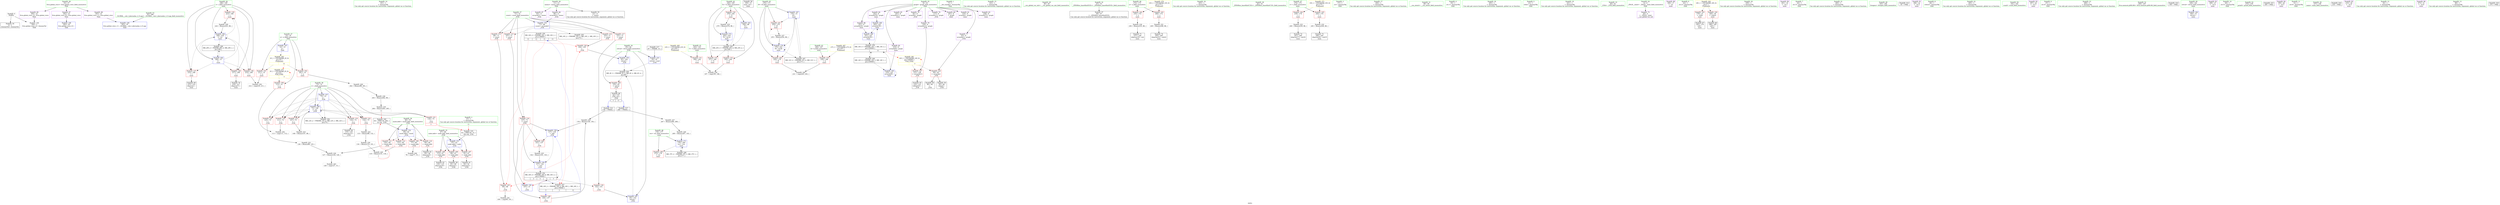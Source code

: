 digraph "SVFG" {
	label="SVFG";

	Node0x55883df28690 [shape=record,color=grey,label="{NodeID: 0\nNullPtr}"];
	Node0x55883df28690 -> Node0x55883df44750[style=solid];
	Node0x55883df28690 -> Node0x55883df4a720[style=solid];
	Node0x55883df5f0e0 [shape=record,color=yellow,style=double,label="{NodeID: 263\n2V_1 = ENCHI(MR_2V_0)\npts\{16 \}\nFun[main]|{|<s2>11}}"];
	Node0x55883df5f0e0 -> Node0x55883df43600[style=dashed];
	Node0x55883df5f0e0 -> Node0x55883df436d0[style=dashed];
	Node0x55883df5f0e0:s2 -> Node0x55883df60370[style=dashed,color=red];
	Node0x55883df43230 [shape=record,color=purple,label="{NodeID: 97\n302\<--33\nllvm.global_ctors_0\<--llvm.global_ctors\nGlob }"];
	Node0x55883df43230 -> Node0x55883df4a520[style=solid];
	Node0x55883df41560 [shape=record,color=green,label="{NodeID: 14\n101\<--1\n\<--dummyObj\nCan only get source location for instruction, argument, global var or function.}"];
	Node0x55883df43e20 [shape=record,color=red,label="{NodeID: 111\n124\<--69\n\<--mask.addr\n_Z1fii\n}"];
	Node0x55883df43e20 -> Node0x55883df50010[style=solid];
	Node0x55883df42000 [shape=record,color=green,label="{NodeID: 28\n33\<--37\nllvm.global_ctors\<--llvm.global_ctors_field_insensitive\nGlob }"];
	Node0x55883df42000 -> Node0x55883df43230[style=solid];
	Node0x55883df42000 -> Node0x55883df43330[style=solid];
	Node0x55883df42000 -> Node0x55883df43430[style=solid];
	Node0x55883df49240 [shape=record,color=red,label="{NodeID: 125\n99\<--98\n\<--\n_Z1fii\n}"];
	Node0x55883df49240 -> Node0x55883df51990[style=solid];
	Node0x55883df42c80 [shape=record,color=green,label="{NodeID: 42\n164\<--165\nTi\<--Ti_field_insensitive\nmain\n}"];
	Node0x55883df42c80 -> Node0x55883df497f0[style=solid];
	Node0x55883df42c80 -> Node0x55883df498c0[style=solid];
	Node0x55883df42c80 -> Node0x55883df49990[style=solid];
	Node0x55883df42c80 -> Node0x55883df4b1e0[style=solid];
	Node0x55883df42c80 -> Node0x55883df4b930[style=solid];
	Node0x55883df4fd10 [shape=record,color=grey,label="{NodeID: 222\n133 = Binary(88, 132, )\n}"];
	Node0x55883df4fd10 -> Node0x55883df50910[style=solid];
	Node0x55883df49da0 [shape=record,color=red,label="{NodeID: 139\n223\<--168\n\<--i\nmain\n}"];
	Node0x55883df49da0 -> Node0x55883df50790[style=solid];
	Node0x55883df44950 [shape=record,color=black,label="{NodeID: 56\n159\<--15\nmain_ret\<--\nmain\n}"];
	Node0x55883df6e9f0 [shape=record,color=black,label="{NodeID: 319\n63 = PHI(130, 15, )\n0th arg _Z1fii }"];
	Node0x55883df6e9f0 -> Node0x55883df4a820[style=solid];
	Node0x55883df51210 [shape=record,color=grey,label="{NodeID: 236\n263 = Binary(262, 88, )\n}"];
	Node0x55883df51210 -> Node0x55883df51090[style=solid];
	Node0x55883df4a9c0 [shape=record,color=blue,label="{NodeID: 153\n65\<--87\nretval\<--cond\n_Z1fii\n}"];
	Node0x55883df4a9c0 -> Node0x55883df5bdc0[style=dashed];
	Node0x55883df454e0 [shape=record,color=black,label="{NodeID: 70\n218\<--217\nidxprom7\<--\nmain\n}"];
	Node0x55883df5a9c0 [shape=record,color=black,label="{NodeID: 250\nMR_16V_2 = PHI(MR_16V_3, MR_16V_1, )\npts\{130000 \}\n|{<s0>11|<s1>11|<s2>11|<s3>11}}"];
	Node0x55883df5a9c0:s0 -> Node0x55883df49240[style=dashed,color=red];
	Node0x55883df5a9c0:s1 -> Node0x55883df49310[style=dashed,color=red];
	Node0x55883df5a9c0:s2 -> Node0x55883df4ac30[style=dashed,color=red];
	Node0x55883df5a9c0:s3 -> Node0x55883df5ccc0[style=dashed,color=red];
	Node0x55883df4b520 [shape=record,color=blue,label="{NodeID: 167\n170\<--15\ni9\<--\nmain\n}"];
	Node0x55883df4b520 -> Node0x55883df49e70[style=dashed];
	Node0x55883df4b520 -> Node0x55883df49f40[style=dashed];
	Node0x55883df4b520 -> Node0x55883df4b790[style=dashed];
	Node0x55883df4b520 -> Node0x55883df59ac0[style=dashed];
	Node0x55883df46040 [shape=record,color=purple,label="{NodeID: 84\n242\<--8\narrayidx18\<--graph\nmain\n}"];
	Node0x55883df46040 -> Node0x55883df4b5f0[style=solid];
	Node0x55883df28960 [shape=record,color=green,label="{NodeID: 1\n7\<--1\n__dso_handle\<--dummyObj\nGlob }"];
	Node0x55883df43330 [shape=record,color=purple,label="{NodeID: 98\n303\<--33\nllvm.global_ctors_1\<--llvm.global_ctors\nGlob }"];
	Node0x55883df43330 -> Node0x55883df4a620[style=solid];
	Node0x55883df415f0 [shape=record,color=green,label="{NodeID: 15\n143\<--1\n\<--dummyObj\nCan only get source location for instruction, argument, global var or function.}"];
	Node0x55883df43ef0 [shape=record,color=red,label="{NodeID: 112\n131\<--69\n\<--mask.addr\n_Z1fii\n}"];
	Node0x55883df43ef0 -> Node0x55883df4fa10[style=solid];
	Node0x55883df420d0 [shape=record,color=green,label="{NodeID: 29\n38\<--39\n__cxx_global_var_init\<--__cxx_global_var_init_field_insensitive\n}"];
	Node0x55883df49310 [shape=record,color=red,label="{NodeID: 126\n104\<--103\n\<--\n_Z1fii\n}"];
	Node0x55883df49310 -> Node0x55883df4ab60[style=solid];
	Node0x55883df42d50 [shape=record,color=green,label="{NodeID: 43\n166\<--167\nk\<--k_field_insensitive\nmain\n}"];
	Node0x55883df42d50 -> Node0x55883df49a60[style=solid];
	Node0x55883df4fe90 [shape=record,color=grey,label="{NodeID: 223\n148 = Binary(147, 88, )\n}"];
	Node0x55883df4fe90 -> Node0x55883df4af70[style=solid];
	Node0x55883df49e70 [shape=record,color=red,label="{NodeID: 140\n229\<--170\n\<--i9\nmain\n}"];
	Node0x55883df49e70 -> Node0x55883df51810[style=solid];
	Node0x55883df44a20 [shape=record,color=black,label="{NodeID: 57\n46\<--47\n\<--_ZNSt8ios_base4InitD1Ev\nCan only get source location for instruction, argument, global var or function.}"];
	Node0x55883df6ecf0 [shape=record,color=black,label="{NodeID: 320\n64 = PHI(135, 264, )\n1st arg _Z1fii }"];
	Node0x55883df6ecf0 -> Node0x55883df4a8f0[style=solid];
	Node0x55883df51390 [shape=record,color=grey,label="{NodeID: 237\n255 = Binary(254, 88, )\n}"];
	Node0x55883df51390 -> Node0x55883df4b790[style=solid];
	Node0x55883df4aa90 [shape=record,color=blue,label="{NodeID: 154\n71\<--96\ncount\<--arrayidx5\n_Z1fii\n}"];
	Node0x55883df4aa90 -> Node0x55883df43fc0[style=dashed];
	Node0x55883df4aa90 -> Node0x55883df44090[style=dashed];
	Node0x55883df4aa90 -> Node0x55883df48a20[style=dashed];
	Node0x55883df4aa90 -> Node0x55883df48af0[style=dashed];
	Node0x55883df4aa90 -> Node0x55883df48bc0[style=dashed];
	Node0x55883df4aa90 -> Node0x55883df5c2c0[style=dashed];
	Node0x55883df455b0 [shape=record,color=black,label="{NodeID: 71\n237\<--236\nidxprom14\<--sub\nmain\n}"];
	Node0x55883df4b5f0 [shape=record,color=blue,label="{NodeID: 168\n242\<--221\narrayidx18\<--\nmain\n}"];
	Node0x55883df4b5f0 -> Node0x55883df4b6c0[style=dashed];
	Node0x55883df46110 [shape=record,color=purple,label="{NodeID: 85\n247\<--8\narrayidx21\<--graph\nmain\n}"];
	Node0x55883df289f0 [shape=record,color=green,label="{NodeID: 2\n15\<--1\n\<--dummyObj\nCan only get source location for instruction, argument, global var or function.|{<s0>11}}"];
	Node0x55883df289f0:s0 -> Node0x55883df6e9f0[style=solid,color=red];
	Node0x55883df5f2a0 [shape=record,color=yellow,style=double,label="{NodeID: 265\n23V_1 = ENCHI(MR_23V_0)\npts\{163 \}\nFun[main]}"];
	Node0x55883df5f2a0 -> Node0x55883df49720[style=dashed];
	Node0x55883df43430 [shape=record,color=purple,label="{NodeID: 99\n304\<--33\nllvm.global_ctors_2\<--llvm.global_ctors\nGlob }"];
	Node0x55883df43430 -> Node0x55883df4a720[style=solid];
	Node0x55883df41680 [shape=record,color=green,label="{NodeID: 16\n203\<--1\n\<--dummyObj\nCan only get source location for instruction, argument, global var or function.}"];
	Node0x55883df43fc0 [shape=record,color=red,label="{NodeID: 113\n98\<--71\n\<--count\n_Z1fii\n}"];
	Node0x55883df43fc0 -> Node0x55883df49240[style=solid];
	Node0x55883df421d0 [shape=record,color=green,label="{NodeID: 30\n42\<--43\n_ZNSt8ios_base4InitC1Ev\<--_ZNSt8ios_base4InitC1Ev_field_insensitive\n}"];
	Node0x55883df493e0 [shape=record,color=red,label="{NodeID: 127\n121\<--120\n\<--arrayidx13\n_Z1fii\n}"];
	Node0x55883df493e0 -> Node0x55883df450d0[style=solid];
	Node0x55883df42e20 [shape=record,color=green,label="{NodeID: 44\n168\<--169\ni\<--i_field_insensitive\nmain\n}"];
	Node0x55883df42e20 -> Node0x55883df49b30[style=solid];
	Node0x55883df42e20 -> Node0x55883df49c00[style=solid];
	Node0x55883df42e20 -> Node0x55883df49cd0[style=solid];
	Node0x55883df42e20 -> Node0x55883df49da0[style=solid];
	Node0x55883df42e20 -> Node0x55883df4b2b0[style=solid];
	Node0x55883df42e20 -> Node0x55883df4b450[style=solid];
	Node0x55883df50010 [shape=record,color=grey,label="{NodeID: 224\n127 = Binary(124, 126, )\n}"];
	Node0x55883df50010 -> Node0x55883df51c90[style=solid];
	Node0x55883df49f40 [shape=record,color=red,label="{NodeID: 141\n254\<--170\n\<--i9\nmain\n}"];
	Node0x55883df49f40 -> Node0x55883df51390[style=solid];
	Node0x55883df44b20 [shape=record,color=black,label="{NodeID: 58\n81\<--80\nidxprom\<--\n_Z1fii\n}"];
	Node0x55883df51510 [shape=record,color=grey,label="{NodeID: 238\n212 = cmp(210, 211, )\n}"];
	Node0x55883df4ab60 [shape=record,color=blue,label="{NodeID: 155\n65\<--104\nretval\<--\n_Z1fii\n}"];
	Node0x55883df4ab60 -> Node0x55883df5bdc0[style=dashed];
	Node0x55883df45680 [shape=record,color=black,label="{NodeID: 72\n241\<--240\nidxprom17\<--sub16\nmain\n}"];
	Node0x55883df5b3c0 [shape=record,color=black,label="{NodeID: 252\nMR_16V_4 = PHI(MR_16V_8, MR_16V_3, )\npts\{130000 \}\n|{|<s3>3|<s4>3|<s5>3|<s6>3}}"];
	Node0x55883df5b3c0 -> Node0x55883df49650[style=dashed];
	Node0x55883df5b3c0 -> Node0x55883df5b3c0[style=dashed];
	Node0x55883df5b3c0 -> Node0x55883df5ccc0[style=dashed];
	Node0x55883df5b3c0:s3 -> Node0x55883df49240[style=dashed,color=red];
	Node0x55883df5b3c0:s4 -> Node0x55883df49310[style=dashed,color=red];
	Node0x55883df5b3c0:s5 -> Node0x55883df4ac30[style=dashed,color=red];
	Node0x55883df5b3c0:s6 -> Node0x55883df5ccc0[style=dashed,color=red];
	Node0x55883df4b6c0 [shape=record,color=blue,label="{NodeID: 169\n251\<--221\narrayidx24\<--\nmain\n}"];
	Node0x55883df4b6c0 -> Node0x55883df5d6c0[style=dashed];
	Node0x55883df461e0 [shape=record,color=purple,label="{NodeID: 86\n251\<--8\narrayidx24\<--graph\nmain\n}"];
	Node0x55883df461e0 -> Node0x55883df4b6c0[style=solid];
	Node0x55883df28e00 [shape=record,color=green,label="{NodeID: 3\n17\<--1\n.str\<--dummyObj\nGlob }"];
	Node0x55883df43530 [shape=record,color=red,label="{NodeID: 100\n112\<--14\n\<--n\n_Z1fii\n}"];
	Node0x55883df43530 -> Node0x55883df51b10[style=solid];
	Node0x55883df41710 [shape=record,color=green,label="{NodeID: 17\n204\<--1\n\<--dummyObj\nCan only get source location for instruction, argument, global var or function.}"];
	Node0x55883df44090 [shape=record,color=red,label="{NodeID: 114\n103\<--71\n\<--count\n_Z1fii\n}"];
	Node0x55883df44090 -> Node0x55883df49310[style=solid];
	Node0x55883df422d0 [shape=record,color=green,label="{NodeID: 31\n48\<--49\n__cxa_atexit\<--__cxa_atexit_field_insensitive\n}"];
	Node0x55883df494b0 [shape=record,color=red,label="{NodeID: 128\n138\<--137\n\<--\n_Z1fii\n}"];
	Node0x55883df494b0 -> Node0x55883df4f710[style=solid];
	Node0x55883df42ef0 [shape=record,color=green,label="{NodeID: 45\n170\<--171\ni9\<--i9_field_insensitive\nmain\n}"];
	Node0x55883df42ef0 -> Node0x55883df49e70[style=solid];
	Node0x55883df42ef0 -> Node0x55883df49f40[style=solid];
	Node0x55883df42ef0 -> Node0x55883df4b520[style=solid];
	Node0x55883df42ef0 -> Node0x55883df4b790[style=solid];
	Node0x55883df50190 [shape=record,color=grey,label="{NodeID: 225\n142 = Binary(141, 143, )\n}"];
	Node0x55883df50190 -> Node0x55883df4aea0[style=solid];
	Node0x55883df4a010 [shape=record,color=red,label="{NodeID: 142\n235\<--172\n\<--u\nmain\n}"];
	Node0x55883df4a010 -> Node0x55883df50f10[style=solid];
	Node0x55883df44bf0 [shape=record,color=black,label="{NodeID: 59\n85\<--84\ntobool\<--\n_Z1fii\n}"];
	Node0x55883df51690 [shape=record,color=grey,label="{NodeID: 239\n197 = cmp(195, 196, )\n}"];
	Node0x55883df4ac30 [shape=record,color=blue,label="{NodeID: 156\n107\<--15\n\<--\n_Z1fii\n}"];
	Node0x55883df4ac30 -> Node0x55883df5b3c0[style=dashed];
	Node0x55883df45750 [shape=record,color=black,label="{NodeID: 73\n246\<--245\nidxprom20\<--sub19\nmain\n}"];
	Node0x55883df4b790 [shape=record,color=blue,label="{NodeID: 170\n170\<--255\ni9\<--inc26\nmain\n}"];
	Node0x55883df4b790 -> Node0x55883df49e70[style=dashed];
	Node0x55883df4b790 -> Node0x55883df49f40[style=dashed];
	Node0x55883df4b790 -> Node0x55883df4b790[style=dashed];
	Node0x55883df4b790 -> Node0x55883df59ac0[style=dashed];
	Node0x55883df462b0 [shape=record,color=purple,label="{NodeID: 87\n93\<--11\narrayidx3\<--memo\n_Z1fii\n}"];
	Node0x55883df28e90 [shape=record,color=green,label="{NodeID: 4\n19\<--1\n.str.1\<--dummyObj\nGlob }"];
	Node0x55883df5f460 [shape=record,color=yellow,style=double,label="{NodeID: 267\n27V_1 = ENCHI(MR_27V_0)\npts\{167 \}\nFun[main]}"];
	Node0x55883df5f460 -> Node0x55883df49a60[style=dashed];
	Node0x55883df43600 [shape=record,color=red,label="{NodeID: 101\n211\<--14\n\<--n\nmain\n}"];
	Node0x55883df43600 -> Node0x55883df51510[style=solid];
	Node0x55883df417e0 [shape=record,color=green,label="{NodeID: 18\n205\<--1\n\<--dummyObj\nCan only get source location for instruction, argument, global var or function.}"];
	Node0x55883df608e0 [shape=record,color=yellow,style=double,label="{NodeID: 281\n14V_1 = ENCHI(MR_14V_0)\npts\{100000 \}\nFun[_Z1fii]|{|<s2>3}}"];
	Node0x55883df608e0 -> Node0x55883df49170[style=dashed];
	Node0x55883df608e0 -> Node0x55883df493e0[style=dashed];
	Node0x55883df608e0:s2 -> Node0x55883df608e0[style=dashed,color=red];
	Node0x55883df48a20 [shape=record,color=red,label="{NodeID: 115\n107\<--71\n\<--count\n_Z1fii\n}"];
	Node0x55883df48a20 -> Node0x55883df4ac30[style=solid];
	Node0x55883df423d0 [shape=record,color=green,label="{NodeID: 32\n47\<--53\n_ZNSt8ios_base4InitD1Ev\<--_ZNSt8ios_base4InitD1Ev_field_insensitive\n}"];
	Node0x55883df423d0 -> Node0x55883df44a20[style=solid];
	Node0x55883df49580 [shape=record,color=red,label="{NodeID: 129\n141\<--137\n\<--\n_Z1fii\n}"];
	Node0x55883df49580 -> Node0x55883df50190[style=solid];
	Node0x55883df42fc0 [shape=record,color=green,label="{NodeID: 46\n172\<--173\nu\<--u_field_insensitive\nmain\n}"];
	Node0x55883df42fc0 -> Node0x55883df4a010[style=solid];
	Node0x55883df42fc0 -> Node0x55883df4a0e0[style=solid];
	Node0x55883df50310 [shape=record,color=grey,label="{NodeID: 226\n269 = Binary(267, 143, )\n}"];
	Node0x55883df50310 -> Node0x55883df4b860[style=solid];
	Node0x55883df4a0e0 [shape=record,color=red,label="{NodeID: 143\n248\<--172\n\<--u\nmain\n}"];
	Node0x55883df4a0e0 -> Node0x55883df50a90[style=solid];
	Node0x55883df44cc0 [shape=record,color=black,label="{NodeID: 60\n86\<--84\n\<--\n_Z1fii\n}"];
	Node0x55883df51810 [shape=record,color=grey,label="{NodeID: 240\n231 = cmp(229, 230, )\n}"];
	Node0x55883df4ad00 [shape=record,color=blue,label="{NodeID: 157\n73\<--15\ni\<--\n_Z1fii\n}"];
	Node0x55883df4ad00 -> Node0x55883df48c90[style=dashed];
	Node0x55883df4ad00 -> Node0x55883df48d60[style=dashed];
	Node0x55883df4ad00 -> Node0x55883df48e30[style=dashed];
	Node0x55883df4ad00 -> Node0x55883df48f00[style=dashed];
	Node0x55883df4ad00 -> Node0x55883df48fd0[style=dashed];
	Node0x55883df4ad00 -> Node0x55883df490a0[style=dashed];
	Node0x55883df4ad00 -> Node0x55883df4af70[style=dashed];
	Node0x55883df4ad00 -> Node0x55883df5c7c0[style=dashed];
	Node0x55883df45820 [shape=record,color=black,label="{NodeID: 74\n250\<--249\nidxprom23\<--sub22\nmain\n}"];
	Node0x55883df5bdc0 [shape=record,color=black,label="{NodeID: 254\nMR_4V_3 = PHI(MR_4V_5, MR_4V_2, MR_4V_4, )\npts\{66 \}\n}"];
	Node0x55883df5bdc0 -> Node0x55883df43940[style=dashed];
	Node0x55883df4b860 [shape=record,color=blue,label="{NodeID: 171\n176\<--269\nres\<--rem\nmain\n}"];
	Node0x55883df4b860 -> Node0x55883df4a350[style=dashed];
	Node0x55883df4b860 -> Node0x55883df59fc0[style=dashed];
	Node0x55883df46380 [shape=record,color=purple,label="{NodeID: 88\n96\<--11\narrayidx5\<--memo\n_Z1fii\n}"];
	Node0x55883df46380 -> Node0x55883df4aa90[style=solid];
	Node0x55883df408a0 [shape=record,color=green,label="{NodeID: 5\n21\<--1\nstdin\<--dummyObj\nGlob }"];
	Node0x55883df436d0 [shape=record,color=red,label="{NodeID: 102\n261\<--14\n\<--n\nmain\n}"];
	Node0x55883df436d0 -> Node0x55883df50610[style=solid];
	Node0x55883df418b0 [shape=record,color=green,label="{NodeID: 19\n221\<--1\n\<--dummyObj\nCan only get source location for instruction, argument, global var or function.}"];
	Node0x55883df48af0 [shape=record,color=red,label="{NodeID: 116\n137\<--71\n\<--count\n_Z1fii\n}"];
	Node0x55883df48af0 -> Node0x55883df494b0[style=solid];
	Node0x55883df48af0 -> Node0x55883df49580[style=solid];
	Node0x55883df48af0 -> Node0x55883df4add0[style=solid];
	Node0x55883df48af0 -> Node0x55883df4aea0[style=solid];
	Node0x55883df424d0 [shape=record,color=green,label="{NodeID: 33\n60\<--61\n_Z1fii\<--_Z1fii_field_insensitive\n}"];
	Node0x55883df49650 [shape=record,color=red,label="{NodeID: 130\n152\<--151\n\<--\n_Z1fii\n}"];
	Node0x55883df49650 -> Node0x55883df4b040[style=solid];
	Node0x55883df43090 [shape=record,color=green,label="{NodeID: 47\n174\<--175\nv\<--v_field_insensitive\nmain\n}"];
	Node0x55883df43090 -> Node0x55883df4a1b0[style=solid];
	Node0x55883df43090 -> Node0x55883df4a280[style=solid];
	Node0x55883df50490 [shape=record,color=grey,label="{NodeID: 227\n267 = Binary(266, 268, )\n}"];
	Node0x55883df50490 -> Node0x55883df50310[style=solid];
	Node0x55883df4a1b0 [shape=record,color=red,label="{NodeID: 144\n239\<--174\n\<--v\nmain\n}"];
	Node0x55883df4a1b0 -> Node0x55883df50d90[style=solid];
	Node0x55883df44d90 [shape=record,color=black,label="{NodeID: 61\n92\<--91\nidxprom2\<--\n_Z1fii\n}"];
	Node0x55883df51990 [shape=record,color=grey,label="{NodeID: 241\n100 = cmp(99, 101, )\n}"];
	Node0x55883df4add0 [shape=record,color=blue,label="{NodeID: 158\n137\<--139\n\<--add\n_Z1fii\n}"];
	Node0x55883df4add0 -> Node0x55883df49580[style=dashed];
	Node0x55883df4add0 -> Node0x55883df4aea0[style=dashed];
	Node0x55883df458f0 [shape=record,color=purple,label="{NodeID: 75\n44\<--4\n\<--_ZStL8__ioinit\n__cxx_global_var_init\n}"];
	Node0x55883df5c2c0 [shape=record,color=black,label="{NodeID: 255\nMR_10V_2 = PHI(MR_10V_3, MR_10V_1, MR_10V_3, )\npts\{72 \}\n}"];
	Node0x55883df4b930 [shape=record,color=blue,label="{NodeID: 172\n164\<--279\nTi\<--inc32\nmain\n}"];
	Node0x55883df4b930 -> Node0x55883df590c0[style=dashed];
	Node0x55883df46450 [shape=record,color=purple,label="{NodeID: 89\n180\<--17\n\<--.str\nmain\n}"];
	Node0x55883df40930 [shape=record,color=green,label="{NodeID: 6\n22\<--1\n.str.2\<--dummyObj\nGlob }"];
	Node0x55883df437a0 [shape=record,color=red,label="{NodeID: 103\n179\<--21\n\<--stdin\nmain\n}"];
	Node0x55883df437a0 -> Node0x55883df45270[style=solid];
	Node0x55883df41980 [shape=record,color=green,label="{NodeID: 20\n259\<--1\n\<--dummyObj\nCan only get source location for instruction, argument, global var or function.}"];
	Node0x55883df48bc0 [shape=record,color=red,label="{NodeID: 117\n151\<--71\n\<--count\n_Z1fii\n}"];
	Node0x55883df48bc0 -> Node0x55883df49650[style=solid];
	Node0x55883df425d0 [shape=record,color=green,label="{NodeID: 34\n65\<--66\nretval\<--retval_field_insensitive\n_Z1fii\n}"];
	Node0x55883df425d0 -> Node0x55883df43940[style=solid];
	Node0x55883df425d0 -> Node0x55883df4a9c0[style=solid];
	Node0x55883df425d0 -> Node0x55883df4ab60[style=solid];
	Node0x55883df425d0 -> Node0x55883df4b040[style=solid];
	Node0x55883df49720 [shape=record,color=red,label="{NodeID: 131\n196\<--162\n\<--T\nmain\n}"];
	Node0x55883df49720 -> Node0x55883df51690[style=solid];
	Node0x55883df44180 [shape=record,color=green,label="{NodeID: 48\n176\<--177\nres\<--res_field_insensitive\nmain\n}"];
	Node0x55883df44180 -> Node0x55883df4a350[style=solid];
	Node0x55883df44180 -> Node0x55883df4b860[style=solid];
	Node0x55883df50610 [shape=record,color=grey,label="{NodeID: 228\n262 = Binary(88, 261, )\n}"];
	Node0x55883df50610 -> Node0x55883df51210[style=solid];
	Node0x55883df4a280 [shape=record,color=red,label="{NodeID: 145\n244\<--174\n\<--v\nmain\n}"];
	Node0x55883df4a280 -> Node0x55883df50c10[style=solid];
	Node0x55883df44e60 [shape=record,color=black,label="{NodeID: 62\n95\<--94\nidxprom4\<--\n_Z1fii\n}"];
	Node0x55883df51b10 [shape=record,color=grey,label="{NodeID: 242\n113 = cmp(111, 112, )\n}"];
	Node0x55883df4aea0 [shape=record,color=blue,label="{NodeID: 159\n137\<--142\n\<--rem\n_Z1fii\n}"];
	Node0x55883df4aea0 -> Node0x55883df5b3c0[style=dashed];
	Node0x55883df459c0 [shape=record,color=purple,label="{NodeID: 76\n82\<--8\narrayidx\<--graph\n_Z1fii\n}"];
	Node0x55883df5c7c0 [shape=record,color=black,label="{NodeID: 256\nMR_12V_2 = PHI(MR_12V_4, MR_12V_1, MR_12V_1, )\npts\{74 \}\n}"];
	Node0x55883df46520 [shape=record,color=purple,label="{NodeID: 90\n181\<--19\n\<--.str.1\nmain\n}"];
	Node0x55883df409c0 [shape=record,color=green,label="{NodeID: 7\n24\<--1\n.str.3\<--dummyObj\nGlob }"];
	Node0x55883df5f700 [shape=record,color=yellow,style=double,label="{NodeID: 270\n33V_1 = ENCHI(MR_33V_0)\npts\{173 \}\nFun[main]}"];
	Node0x55883df5f700 -> Node0x55883df4a010[style=dashed];
	Node0x55883df5f700 -> Node0x55883df4a0e0[style=dashed];
	Node0x55883df43870 [shape=record,color=red,label="{NodeID: 104\n185\<--26\n\<--stdout\nmain\n}"];
	Node0x55883df43870 -> Node0x55883df45340[style=solid];
	Node0x55883df41a50 [shape=record,color=green,label="{NodeID: 21\n260\<--1\n\<--dummyObj\nCan only get source location for instruction, argument, global var or function.}"];
	Node0x55883df48c90 [shape=record,color=red,label="{NodeID: 118\n111\<--73\n\<--i\n_Z1fii\n}"];
	Node0x55883df48c90 -> Node0x55883df51b10[style=solid];
	Node0x55883df426a0 [shape=record,color=green,label="{NodeID: 35\n67\<--68\nnode.addr\<--node.addr_field_insensitive\n_Z1fii\n}"];
	Node0x55883df426a0 -> Node0x55883df43a10[style=solid];
	Node0x55883df426a0 -> Node0x55883df43ae0[style=solid];
	Node0x55883df426a0 -> Node0x55883df43bb0[style=solid];
	Node0x55883df426a0 -> Node0x55883df4a820[style=solid];
	Node0x55883df497f0 [shape=record,color=red,label="{NodeID: 132\n195\<--164\n\<--Ti\nmain\n}"];
	Node0x55883df497f0 -> Node0x55883df51690[style=solid];
	Node0x55883df44250 [shape=record,color=green,label="{NodeID: 49\n183\<--184\nfreopen\<--freopen_field_insensitive\n}"];
	Node0x55883df6df60 [shape=record,color=black,label="{NodeID: 312\n45 = PHI()\n}"];
	Node0x55883df50790 [shape=record,color=grey,label="{NodeID: 229\n224 = Binary(223, 88, )\n}"];
	Node0x55883df50790 -> Node0x55883df4b450[style=solid];
	Node0x55883df4a350 [shape=record,color=red,label="{NodeID: 146\n272\<--176\n\<--res\nmain\n}"];
	Node0x55883df44f30 [shape=record,color=black,label="{NodeID: 63\n116\<--115\nidxprom10\<--\n_Z1fii\n}"];
	Node0x55883df51c90 [shape=record,color=grey,label="{NodeID: 243\n128 = cmp(127, 15, )\n}"];
	Node0x55883df4af70 [shape=record,color=blue,label="{NodeID: 160\n73\<--148\ni\<--inc\n_Z1fii\n}"];
	Node0x55883df4af70 -> Node0x55883df48c90[style=dashed];
	Node0x55883df4af70 -> Node0x55883df48d60[style=dashed];
	Node0x55883df4af70 -> Node0x55883df48e30[style=dashed];
	Node0x55883df4af70 -> Node0x55883df48f00[style=dashed];
	Node0x55883df4af70 -> Node0x55883df48fd0[style=dashed];
	Node0x55883df4af70 -> Node0x55883df490a0[style=dashed];
	Node0x55883df4af70 -> Node0x55883df4af70[style=dashed];
	Node0x55883df4af70 -> Node0x55883df5c7c0[style=dashed];
	Node0x55883df45a90 [shape=record,color=purple,label="{NodeID: 77\n83\<--8\narrayidx1\<--graph\n_Z1fii\n}"];
	Node0x55883df45a90 -> Node0x55883df49170[style=solid];
	Node0x55883df5ccc0 [shape=record,color=black,label="{NodeID: 257\nMR_16V_2 = PHI(MR_16V_4, MR_16V_1, MR_16V_1, )\npts\{130000 \}\n|{<s0>3|<s1>3|<s2>11}}"];
	Node0x55883df5ccc0:s0 -> Node0x55883df494b0[style=dashed,color=blue];
	Node0x55883df5ccc0:s1 -> Node0x55883df4add0[style=dashed,color=blue];
	Node0x55883df5ccc0:s2 -> Node0x55883df5a9c0[style=dashed,color=blue];
	Node0x55883df465f0 [shape=record,color=purple,label="{NodeID: 91\n186\<--22\n\<--.str.2\nmain\n}"];
	Node0x55883df40a50 [shape=record,color=green,label="{NodeID: 8\n26\<--1\nstdout\<--dummyObj\nGlob }"];
	Node0x55883df5fff0 [shape=record,color=yellow,style=double,label="{NodeID: 271\n35V_1 = ENCHI(MR_35V_0)\npts\{175 \}\nFun[main]}"];
	Node0x55883df5fff0 -> Node0x55883df4a1b0[style=dashed];
	Node0x55883df5fff0 -> Node0x55883df4a280[style=dashed];
	Node0x55883df43940 [shape=record,color=red,label="{NodeID: 105\n155\<--65\n\<--retval\n_Z1fii\n}"];
	Node0x55883df43940 -> Node0x55883df451a0[style=solid];
	Node0x55883df41b20 [shape=record,color=green,label="{NodeID: 22\n265\<--1\n\<--dummyObj\nCan only get source location for instruction, argument, global var or function.}"];
	Node0x55883df48d60 [shape=record,color=red,label="{NodeID: 119\n118\<--73\n\<--i\n_Z1fii\n}"];
	Node0x55883df48d60 -> Node0x55883df45000[style=solid];
	Node0x55883df42770 [shape=record,color=green,label="{NodeID: 36\n69\<--70\nmask.addr\<--mask.addr_field_insensitive\n_Z1fii\n}"];
	Node0x55883df42770 -> Node0x55883df43c80[style=solid];
	Node0x55883df42770 -> Node0x55883df43d50[style=solid];
	Node0x55883df42770 -> Node0x55883df43e20[style=solid];
	Node0x55883df42770 -> Node0x55883df43ef0[style=solid];
	Node0x55883df42770 -> Node0x55883df4a8f0[style=solid];
	Node0x55883df498c0 [shape=record,color=red,label="{NodeID: 133\n271\<--164\n\<--Ti\nmain\n}"];
	Node0x55883df44350 [shape=record,color=green,label="{NodeID: 50\n191\<--192\nscanf\<--scanf_field_insensitive\n}"];
	Node0x55883df6e060 [shape=record,color=black,label="{NodeID: 313\n136 = PHI(62, )\n}"];
	Node0x55883df6e060 -> Node0x55883df4f710[style=solid];
	Node0x55883df50910 [shape=record,color=grey,label="{NodeID: 230\n134 = Binary(133, 101, )\n}"];
	Node0x55883df50910 -> Node0x55883df4fa10[style=solid];
	Node0x55883df4a420 [shape=record,color=blue,label="{NodeID: 147\n14\<--15\nn\<--\nGlob }"];
	Node0x55883df4a420 -> Node0x55883df5f0e0[style=dashed];
	Node0x55883df45000 [shape=record,color=black,label="{NodeID: 64\n119\<--118\nidxprom12\<--\n_Z1fii\n}"];
	Node0x55883df51e10 [shape=record,color=grey,label="{NodeID: 244\n78 = cmp(77, 15, )\n}"];
	Node0x55883df4b040 [shape=record,color=blue,label="{NodeID: 161\n65\<--152\nretval\<--\n_Z1fii\n}"];
	Node0x55883df4b040 -> Node0x55883df5bdc0[style=dashed];
	Node0x55883df45b60 [shape=record,color=purple,label="{NodeID: 78\n117\<--8\narrayidx11\<--graph\n_Z1fii\n}"];
	Node0x55883df466c0 [shape=record,color=purple,label="{NodeID: 92\n187\<--24\n\<--.str.3\nmain\n}"];
	Node0x55883df41290 [shape=record,color=green,label="{NodeID: 9\n27\<--1\n.str.4\<--dummyObj\nGlob }"];
	Node0x55883df43a10 [shape=record,color=red,label="{NodeID: 106\n80\<--67\n\<--node.addr\n_Z1fii\n}"];
	Node0x55883df43a10 -> Node0x55883df44b20[style=solid];
	Node0x55883df41bf0 [shape=record,color=green,label="{NodeID: 23\n268\<--1\n\<--dummyObj\nCan only get source location for instruction, argument, global var or function.}"];
	Node0x55883df48e30 [shape=record,color=red,label="{NodeID: 120\n125\<--73\n\<--i\n_Z1fii\n}"];
	Node0x55883df48e30 -> Node0x55883df4fb90[style=solid];
	Node0x55883df42840 [shape=record,color=green,label="{NodeID: 37\n71\<--72\ncount\<--count_field_insensitive\n_Z1fii\n}"];
	Node0x55883df42840 -> Node0x55883df43fc0[style=solid];
	Node0x55883df42840 -> Node0x55883df44090[style=solid];
	Node0x55883df42840 -> Node0x55883df48a20[style=solid];
	Node0x55883df42840 -> Node0x55883df48af0[style=solid];
	Node0x55883df42840 -> Node0x55883df48bc0[style=solid];
	Node0x55883df42840 -> Node0x55883df4aa90[style=solid];
	Node0x55883df4f170 [shape=record,color=black,label="{NodeID: 217\n87 = PHI(88, 15, )\n}"];
	Node0x55883df4f170 -> Node0x55883df4a9c0[style=solid];
	Node0x55883df49990 [shape=record,color=red,label="{NodeID: 134\n278\<--164\n\<--Ti\nmain\n}"];
	Node0x55883df49990 -> Node0x55883df4f890[style=solid];
	Node0x55883df44450 [shape=record,color=green,label="{NodeID: 51\n206\<--207\nllvm.memset.p0i8.i64\<--llvm.memset.p0i8.i64_field_insensitive\n}"];
	Node0x55883df6e250 [shape=record,color=black,label="{NodeID: 314\n190 = PHI()\n}"];
	Node0x55883df50a90 [shape=record,color=grey,label="{NodeID: 231\n249 = Binary(248, 88, )\n}"];
	Node0x55883df50a90 -> Node0x55883df45820[style=solid];
	Node0x55883df4a520 [shape=record,color=blue,label="{NodeID: 148\n302\<--34\nllvm.global_ctors_0\<--\nGlob }"];
	Node0x55883df450d0 [shape=record,color=black,label="{NodeID: 65\n122\<--121\ntobool14\<--\n_Z1fii\n}"];
	Node0x55883df590c0 [shape=record,color=black,label="{NodeID: 245\nMR_25V_3 = PHI(MR_25V_4, MR_25V_2, )\npts\{165 \}\n}"];
	Node0x55883df590c0 -> Node0x55883df497f0[style=dashed];
	Node0x55883df590c0 -> Node0x55883df498c0[style=dashed];
	Node0x55883df590c0 -> Node0x55883df49990[style=dashed];
	Node0x55883df590c0 -> Node0x55883df4b930[style=dashed];
	Node0x55883df4b110 [shape=record,color=blue,label="{NodeID: 162\n160\<--15\nretval\<--\nmain\n}"];
	Node0x55883df45c30 [shape=record,color=purple,label="{NodeID: 79\n120\<--8\narrayidx13\<--graph\n_Z1fii\n}"];
	Node0x55883df45c30 -> Node0x55883df493e0[style=solid];
	Node0x55883df5d6c0 [shape=record,color=black,label="{NodeID: 259\nMR_14V_5 = PHI(MR_14V_7, MR_14V_3, )\npts\{100000 \}\n|{|<s2>11}}"];
	Node0x55883df5d6c0 -> Node0x55883df4b5f0[style=dashed];
	Node0x55883df5d6c0 -> Node0x55883df5a4c0[style=dashed];
	Node0x55883df5d6c0:s2 -> Node0x55883df608e0[style=dashed,color=red];
	Node0x55883df46790 [shape=record,color=purple,label="{NodeID: 93\n189\<--27\n\<--.str.4\nmain\n}"];
	Node0x55883df41320 [shape=record,color=green,label="{NodeID: 10\n29\<--1\n.str.5\<--dummyObj\nGlob }"];
	Node0x55883df43ae0 [shape=record,color=red,label="{NodeID: 107\n91\<--67\n\<--node.addr\n_Z1fii\n}"];
	Node0x55883df43ae0 -> Node0x55883df44d90[style=solid];
	Node0x55883df41cc0 [shape=record,color=green,label="{NodeID: 24\n4\<--6\n_ZStL8__ioinit\<--_ZStL8__ioinit_field_insensitive\nGlob }"];
	Node0x55883df41cc0 -> Node0x55883df458f0[style=solid];
	Node0x55883df48f00 [shape=record,color=red,label="{NodeID: 121\n130\<--73\n\<--i\n_Z1fii\n|{<s0>3}}"];
	Node0x55883df48f00:s0 -> Node0x55883df6e9f0[style=solid,color=red];
	Node0x55883df42910 [shape=record,color=green,label="{NodeID: 38\n73\<--74\ni\<--i_field_insensitive\n_Z1fii\n}"];
	Node0x55883df42910 -> Node0x55883df48c90[style=solid];
	Node0x55883df42910 -> Node0x55883df48d60[style=solid];
	Node0x55883df42910 -> Node0x55883df48e30[style=solid];
	Node0x55883df42910 -> Node0x55883df48f00[style=solid];
	Node0x55883df42910 -> Node0x55883df48fd0[style=solid];
	Node0x55883df42910 -> Node0x55883df490a0[style=solid];
	Node0x55883df42910 -> Node0x55883df4ad00[style=solid];
	Node0x55883df42910 -> Node0x55883df4af70[style=solid];
	Node0x55883df4f710 [shape=record,color=grey,label="{NodeID: 218\n139 = Binary(138, 136, )\n}"];
	Node0x55883df4f710 -> Node0x55883df4add0[style=solid];
	Node0x55883df49a60 [shape=record,color=red,label="{NodeID: 135\n230\<--166\n\<--k\nmain\n}"];
	Node0x55883df49a60 -> Node0x55883df51810[style=solid];
	Node0x55883df44550 [shape=record,color=green,label="{NodeID: 52\n275\<--276\nprintf\<--printf_field_insensitive\n}"];
	Node0x55883df6e320 [shape=record,color=black,label="{NodeID: 315\n200 = PHI()\n}"];
	Node0x55883df50c10 [shape=record,color=grey,label="{NodeID: 232\n245 = Binary(244, 88, )\n}"];
	Node0x55883df50c10 -> Node0x55883df45750[style=solid];
	Node0x55883df4a620 [shape=record,color=blue,label="{NodeID: 149\n303\<--35\nllvm.global_ctors_1\<--_GLOBAL__sub_I_jbernadas_2_0.cpp\nGlob }"];
	Node0x55883df451a0 [shape=record,color=black,label="{NodeID: 66\n62\<--155\n_Z1fii_ret\<--\n_Z1fii\n|{<s0>3|<s1>11}}"];
	Node0x55883df451a0:s0 -> Node0x55883df6e060[style=solid,color=blue];
	Node0x55883df451a0:s1 -> Node0x55883df6e4c0[style=solid,color=blue];
	Node0x55883df595c0 [shape=record,color=black,label="{NodeID: 246\nMR_29V_2 = PHI(MR_29V_4, MR_29V_1, )\npts\{169 \}\n}"];
	Node0x55883df595c0 -> Node0x55883df4b2b0[style=dashed];
	Node0x55883df4b1e0 [shape=record,color=blue,label="{NodeID: 163\n164\<--88\nTi\<--\nmain\n}"];
	Node0x55883df4b1e0 -> Node0x55883df590c0[style=dashed];
	Node0x55883df45d00 [shape=record,color=purple,label="{NodeID: 80\n201\<--8\n\<--graph\nmain\n}"];
	Node0x55883df46860 [shape=record,color=purple,label="{NodeID: 94\n199\<--29\n\<--.str.5\nmain\n}"];
	Node0x55883df413b0 [shape=record,color=green,label="{NodeID: 11\n31\<--1\n.str.6\<--dummyObj\nGlob }"];
	Node0x55883df43bb0 [shape=record,color=red,label="{NodeID: 108\n115\<--67\n\<--node.addr\n_Z1fii\n}"];
	Node0x55883df43bb0 -> Node0x55883df44f30[style=solid];
	Node0x55883df41d90 [shape=record,color=green,label="{NodeID: 25\n8\<--10\ngraph\<--graph_field_insensitive\nGlob }"];
	Node0x55883df41d90 -> Node0x55883df459c0[style=solid];
	Node0x55883df41d90 -> Node0x55883df45a90[style=solid];
	Node0x55883df41d90 -> Node0x55883df45b60[style=solid];
	Node0x55883df41d90 -> Node0x55883df45c30[style=solid];
	Node0x55883df41d90 -> Node0x55883df45d00[style=solid];
	Node0x55883df41d90 -> Node0x55883df45dd0[style=solid];
	Node0x55883df41d90 -> Node0x55883df45ea0[style=solid];
	Node0x55883df41d90 -> Node0x55883df45f70[style=solid];
	Node0x55883df41d90 -> Node0x55883df46040[style=solid];
	Node0x55883df41d90 -> Node0x55883df46110[style=solid];
	Node0x55883df41d90 -> Node0x55883df461e0[style=solid];
	Node0x55883df48fd0 [shape=record,color=red,label="{NodeID: 122\n132\<--73\n\<--i\n_Z1fii\n}"];
	Node0x55883df48fd0 -> Node0x55883df4fd10[style=solid];
	Node0x55883df429e0 [shape=record,color=green,label="{NodeID: 39\n157\<--158\nmain\<--main_field_insensitive\n}"];
	Node0x55883df4f890 [shape=record,color=grey,label="{NodeID: 219\n279 = Binary(278, 88, )\n}"];
	Node0x55883df4f890 -> Node0x55883df4b930[style=solid];
	Node0x55883df49b30 [shape=record,color=red,label="{NodeID: 136\n210\<--168\n\<--i\nmain\n}"];
	Node0x55883df49b30 -> Node0x55883df51510[style=solid];
	Node0x55883df44650 [shape=record,color=green,label="{NodeID: 53\n35\<--298\n_GLOBAL__sub_I_jbernadas_2_0.cpp\<--_GLOBAL__sub_I_jbernadas_2_0.cpp_field_insensitive\n}"];
	Node0x55883df44650 -> Node0x55883df4a620[style=solid];
	Node0x55883df6e3f0 [shape=record,color=black,label="{NodeID: 316\n234 = PHI()\n}"];
	Node0x55883df50d90 [shape=record,color=grey,label="{NodeID: 233\n240 = Binary(239, 88, )\n}"];
	Node0x55883df50d90 -> Node0x55883df45680[style=solid];
	Node0x55883df4a720 [shape=record,color=blue, style = dotted,label="{NodeID: 150\n304\<--3\nllvm.global_ctors_2\<--dummyVal\nGlob }"];
	Node0x55883df45270 [shape=record,color=black,label="{NodeID: 67\n182\<--179\ncall\<--\nmain\n}"];
	Node0x55883df59ac0 [shape=record,color=black,label="{NodeID: 247\nMR_31V_2 = PHI(MR_31V_4, MR_31V_1, )\npts\{171 \}\n}"];
	Node0x55883df59ac0 -> Node0x55883df4b520[style=dashed];
	Node0x55883df4b2b0 [shape=record,color=blue,label="{NodeID: 164\n168\<--15\ni\<--\nmain\n}"];
	Node0x55883df4b2b0 -> Node0x55883df49b30[style=dashed];
	Node0x55883df4b2b0 -> Node0x55883df49c00[style=dashed];
	Node0x55883df4b2b0 -> Node0x55883df49cd0[style=dashed];
	Node0x55883df4b2b0 -> Node0x55883df49da0[style=dashed];
	Node0x55883df4b2b0 -> Node0x55883df4b450[style=dashed];
	Node0x55883df4b2b0 -> Node0x55883df595c0[style=dashed];
	Node0x55883df45dd0 [shape=record,color=purple,label="{NodeID: 81\n216\<--8\narrayidx\<--graph\nmain\n}"];
	Node0x55883df46930 [shape=record,color=purple,label="{NodeID: 95\n233\<--29\n\<--.str.5\nmain\n}"];
	Node0x55883df41440 [shape=record,color=green,label="{NodeID: 12\n34\<--1\n\<--dummyObj\nCan only get source location for instruction, argument, global var or function.}"];
	Node0x55883df60370 [shape=record,color=yellow,style=double,label="{NodeID: 275\n2V_1 = ENCHI(MR_2V_0)\npts\{16 \}\nFun[_Z1fii]|{|<s1>3}}"];
	Node0x55883df60370 -> Node0x55883df43530[style=dashed];
	Node0x55883df60370:s1 -> Node0x55883df60370[style=dashed,color=red];
	Node0x55883df43c80 [shape=record,color=red,label="{NodeID: 109\n77\<--69\n\<--mask.addr\n_Z1fii\n}"];
	Node0x55883df43c80 -> Node0x55883df51e10[style=solid];
	Node0x55883df41e60 [shape=record,color=green,label="{NodeID: 26\n11\<--13\nmemo\<--memo_field_insensitive\nGlob }"];
	Node0x55883df41e60 -> Node0x55883df44850[style=solid];
	Node0x55883df41e60 -> Node0x55883df462b0[style=solid];
	Node0x55883df41e60 -> Node0x55883df46380[style=solid];
	Node0x55883df490a0 [shape=record,color=red,label="{NodeID: 123\n147\<--73\n\<--i\n_Z1fii\n}"];
	Node0x55883df490a0 -> Node0x55883df4fe90[style=solid];
	Node0x55883df42ae0 [shape=record,color=green,label="{NodeID: 40\n160\<--161\nretval\<--retval_field_insensitive\nmain\n}"];
	Node0x55883df42ae0 -> Node0x55883df4b110[style=solid];
	Node0x55883df4fa10 [shape=record,color=grey,label="{NodeID: 220\n135 = Binary(131, 134, )\n|{<s0>3}}"];
	Node0x55883df4fa10:s0 -> Node0x55883df6ecf0[style=solid,color=red];
	Node0x55883df49c00 [shape=record,color=red,label="{NodeID: 137\n214\<--168\n\<--i\nmain\n}"];
	Node0x55883df49c00 -> Node0x55883df45410[style=solid];
	Node0x55883df44750 [shape=record,color=black,label="{NodeID: 54\n2\<--3\ndummyVal\<--dummyVal\n}"];
	Node0x55883df6e4c0 [shape=record,color=black,label="{NodeID: 317\n266 = PHI(62, )\n}"];
	Node0x55883df6e4c0 -> Node0x55883df50490[style=solid];
	Node0x55883df50f10 [shape=record,color=grey,label="{NodeID: 234\n236 = Binary(235, 88, )\n}"];
	Node0x55883df50f10 -> Node0x55883df455b0[style=solid];
	Node0x55883df4a820 [shape=record,color=blue,label="{NodeID: 151\n67\<--63\nnode.addr\<--node\n_Z1fii\n}"];
	Node0x55883df4a820 -> Node0x55883df43a10[style=dashed];
	Node0x55883df4a820 -> Node0x55883df43ae0[style=dashed];
	Node0x55883df4a820 -> Node0x55883df43bb0[style=dashed];
	Node0x55883df45340 [shape=record,color=black,label="{NodeID: 68\n188\<--185\ncall1\<--\nmain\n}"];
	Node0x55883df59fc0 [shape=record,color=black,label="{NodeID: 248\nMR_37V_2 = PHI(MR_37V_3, MR_37V_1, )\npts\{177 \}\n}"];
	Node0x55883df59fc0 -> Node0x55883df4b860[style=dashed];
	Node0x55883df4b380 [shape=record,color=blue,label="{NodeID: 165\n219\<--221\narrayidx8\<--\nmain\n}"];
	Node0x55883df4b380 -> Node0x55883df4b380[style=dashed];
	Node0x55883df4b380 -> Node0x55883df5d6c0[style=dashed];
	Node0x55883df45ea0 [shape=record,color=purple,label="{NodeID: 82\n219\<--8\narrayidx8\<--graph\nmain\n}"];
	Node0x55883df45ea0 -> Node0x55883df4b380[style=solid];
	Node0x55883df5e5c0 [shape=record,color=yellow,style=double,label="{NodeID: 262\n18V_1 = ENCHI(MR_18V_0)\npts\{1 \}\nFun[main]}"];
	Node0x55883df5e5c0 -> Node0x55883df437a0[style=dashed];
	Node0x55883df5e5c0 -> Node0x55883df43870[style=dashed];
	Node0x55883df43160 [shape=record,color=purple,label="{NodeID: 96\n273\<--31\n\<--.str.6\nmain\n}"];
	Node0x55883df414d0 [shape=record,color=green,label="{NodeID: 13\n88\<--1\n\<--dummyObj\nCan only get source location for instruction, argument, global var or function.}"];
	Node0x55883df43d50 [shape=record,color=red,label="{NodeID: 110\n94\<--69\n\<--mask.addr\n_Z1fii\n}"];
	Node0x55883df43d50 -> Node0x55883df44e60[style=solid];
	Node0x55883df41f30 [shape=record,color=green,label="{NodeID: 27\n14\<--16\nn\<--n_field_insensitive\nGlob }"];
	Node0x55883df41f30 -> Node0x55883df43530[style=solid];
	Node0x55883df41f30 -> Node0x55883df43600[style=solid];
	Node0x55883df41f30 -> Node0x55883df436d0[style=solid];
	Node0x55883df41f30 -> Node0x55883df4a420[style=solid];
	Node0x55883df49170 [shape=record,color=red,label="{NodeID: 124\n84\<--83\n\<--arrayidx1\n_Z1fii\n}"];
	Node0x55883df49170 -> Node0x55883df44bf0[style=solid];
	Node0x55883df49170 -> Node0x55883df44cc0[style=solid];
	Node0x55883df42bb0 [shape=record,color=green,label="{NodeID: 41\n162\<--163\nT\<--T_field_insensitive\nmain\n}"];
	Node0x55883df42bb0 -> Node0x55883df49720[style=solid];
	Node0x55883df4fb90 [shape=record,color=grey,label="{NodeID: 221\n126 = Binary(88, 125, )\n}"];
	Node0x55883df4fb90 -> Node0x55883df50010[style=solid];
	Node0x55883df49cd0 [shape=record,color=red,label="{NodeID: 138\n217\<--168\n\<--i\nmain\n}"];
	Node0x55883df49cd0 -> Node0x55883df454e0[style=solid];
	Node0x55883df44850 [shape=record,color=black,label="{NodeID: 55\n12\<--11\n\<--memo\nCan only get source location for instruction, argument, global var or function.}"];
	Node0x55883df6e650 [shape=record,color=black,label="{NodeID: 318\n274 = PHI()\n}"];
	Node0x55883df51090 [shape=record,color=grey,label="{NodeID: 235\n264 = Binary(263, 265, )\n|{<s0>11}}"];
	Node0x55883df51090:s0 -> Node0x55883df6ecf0[style=solid,color=red];
	Node0x55883df4a8f0 [shape=record,color=blue,label="{NodeID: 152\n69\<--64\nmask.addr\<--mask\n_Z1fii\n}"];
	Node0x55883df4a8f0 -> Node0x55883df43c80[style=dashed];
	Node0x55883df4a8f0 -> Node0x55883df43d50[style=dashed];
	Node0x55883df4a8f0 -> Node0x55883df43e20[style=dashed];
	Node0x55883df4a8f0 -> Node0x55883df43ef0[style=dashed];
	Node0x55883df45410 [shape=record,color=black,label="{NodeID: 69\n215\<--214\nidxprom\<--\nmain\n}"];
	Node0x55883df5a4c0 [shape=record,color=black,label="{NodeID: 249\nMR_14V_2 = PHI(MR_14V_5, MR_14V_1, )\npts\{100000 \}\n}"];
	Node0x55883df5a4c0 -> Node0x55883df4b380[style=dashed];
	Node0x55883df5a4c0 -> Node0x55883df5d6c0[style=dashed];
	Node0x55883df4b450 [shape=record,color=blue,label="{NodeID: 166\n168\<--224\ni\<--inc\nmain\n}"];
	Node0x55883df4b450 -> Node0x55883df49b30[style=dashed];
	Node0x55883df4b450 -> Node0x55883df49c00[style=dashed];
	Node0x55883df4b450 -> Node0x55883df49cd0[style=dashed];
	Node0x55883df4b450 -> Node0x55883df49da0[style=dashed];
	Node0x55883df4b450 -> Node0x55883df4b450[style=dashed];
	Node0x55883df4b450 -> Node0x55883df595c0[style=dashed];
	Node0x55883df45f70 [shape=record,color=purple,label="{NodeID: 83\n238\<--8\narrayidx15\<--graph\nmain\n}"];
}

